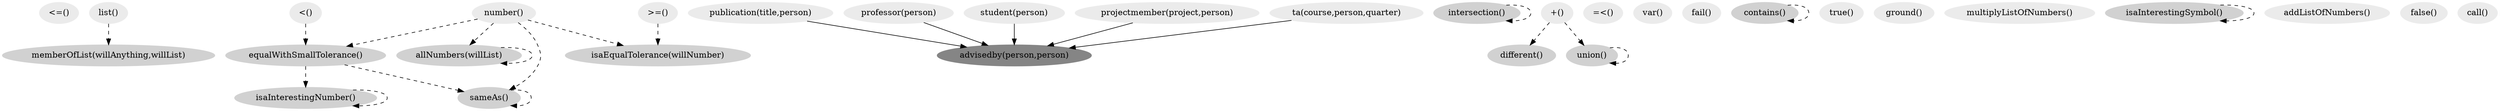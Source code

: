digraph RDN{
0[style="filled" label="<=()" color="gray92"];
1[style="filled" label="memberOfList(willAnything,willList)" color="gray82"];
8 -> 1[label="" style=dashed];
2[style="filled" label="number()" color="gray92"];
3[style="filled" label="publication(title,person)" color="gray92"];
4[style="filled" label="intersection()" color="gray82"];
4 -> 4[label="" style=dashed];
5[style="filled" label="different()" color="gray82"];
21 -> 5[label="" style=dashed];
6[style="filled" label="=<()" color="gray92"];
7[style="filled" label="var()" color="gray92"];
8[style="filled" label="list()" color="gray92"];
9[style="filled" label="equalWithSmallTolerance()" color="gray82"];
15 -> 9[label="" style=dashed];
2 -> 9[label="" style=dashed];
10[style="filled" label="fail()" color="gray92"];
11[style="filled" label="professor(person)" color="gray92"];
12[style="filled" label="contains()" color="gray82"];
12 -> 12[label="" style=dashed];
13[style="filled" label="true()" color="gray92"];
14[style="filled" label="ground()" color="gray92"];
15[style="filled" label="<()" color="gray92"];
16[style="filled" label="multiplyListOfNumbers()" color="gray92"];
17[style="filled" label=">=()" color="gray92"];
18[style="filled" label="student(person)" color="gray92"];
19[style="filled" label="allNumbers(willList)" color="gray82"];
2 -> 19[label="" style=dashed];
19 -> 19[label="" style=dashed];
20[style="filled" label="isaInterestingNumber()" color="gray82"];
20 -> 20[label="" style=dashed];
9 -> 20[label="" style=dashed];
21[style="filled" label="\+()" color="gray92"];
22[style="filled" label="isaInterestingSymbol()" color="gray82"];
22 -> 22[label="" style=dashed];
23[style="filled" label="projectmember(project,person)" color="gray92"];
24[style="filled" label="isaEqualTolerance(willNumber)" color="gray82"];
17 -> 24[label="" style=dashed];
2 -> 24[label="" style=dashed];
25[style="filled" label="advisedby(person,person)" color="gray52"];
23 -> 25[label="" style=solid];
29 -> 25[label="" style=solid];
3 -> 25[label="" style=solid];
11 -> 25[label="" style=solid];
18 -> 25[label="" style=solid];
26[style="filled" label="addListOfNumbers()" color="gray92"];
27[style="filled" label="false()" color="gray92"];
28[style="filled" label="union()" color="gray82"];
28 -> 28[label="" style=dashed];
21 -> 28[label="" style=dashed];
29[style="filled" label="ta(course,person,quarter)" color="gray92"];
30[style="filled" label="call()" color="gray92"];
31[style="filled" label="sameAs()" color="gray82"];
2 -> 31[label="" style=dashed];
31 -> 31[label="" style=dashed];
9 -> 31[label="" style=dashed];
}
